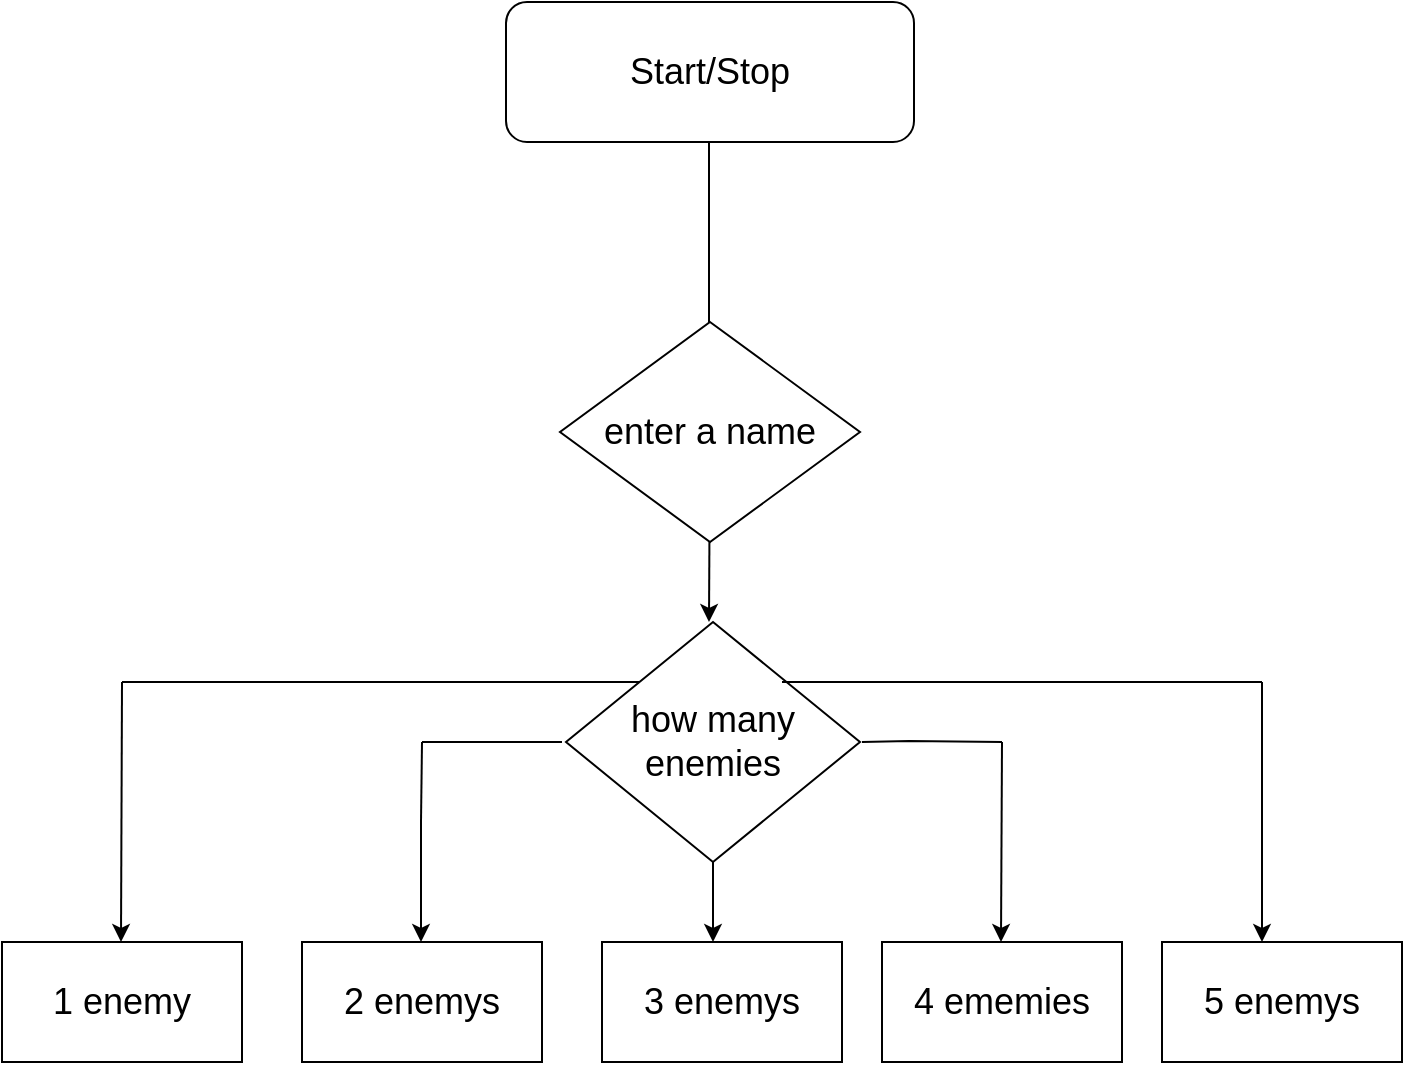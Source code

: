 <mxfile version="20.5.3" type="device"><diagram id="xXwouiL7ck31rNZZbF5T" name="Page-1"><mxGraphModel dx="1411" dy="794" grid="1" gridSize="10" guides="1" tooltips="1" connect="1" arrows="1" fold="1" page="1" pageScale="1" pageWidth="827" pageHeight="1169" math="0" shadow="0"><root><mxCell id="0"/><mxCell id="1" parent="0"/><mxCell id="8h05N3U_E9DandrQqWGn-1" value="&lt;span style=&quot;font-size: 18px;&quot;&gt;Start/Stop&lt;/span&gt;" style="rounded=1;whiteSpace=wrap;html=1;" vertex="1" parent="1"><mxGeometry x="312" y="20" width="204" height="70" as="geometry"/></mxCell><mxCell id="8h05N3U_E9DandrQqWGn-2" value="" style="endArrow=classic;html=1;rounded=0;fontSize=18;" edge="1" parent="1"><mxGeometry width="50" height="50" relative="1" as="geometry"><mxPoint x="413.5" y="90" as="sourcePoint"/><mxPoint x="413.5" y="200" as="targetPoint"/><Array as="points"/></mxGeometry></mxCell><mxCell id="8h05N3U_E9DandrQqWGn-5" value="" style="endArrow=classic;html=1;rounded=0;fontSize=18;startArrow=none;" edge="1" parent="1" source="8h05N3U_E9DandrQqWGn-10"><mxGeometry width="50" height="50" relative="1" as="geometry"><mxPoint x="413.5" y="260" as="sourcePoint"/><mxPoint x="413.5" y="330" as="targetPoint"/></mxGeometry></mxCell><mxCell id="8h05N3U_E9DandrQqWGn-11" value="how many enemies" style="rhombus;whiteSpace=wrap;html=1;fontSize=18;" vertex="1" parent="1"><mxGeometry x="342" y="330" width="147" height="120" as="geometry"/></mxCell><mxCell id="8h05N3U_E9DandrQqWGn-10" value="enter a name" style="rhombus;whiteSpace=wrap;html=1;fontSize=18;" vertex="1" parent="1"><mxGeometry x="339" y="180" width="150" height="110" as="geometry"/></mxCell><mxCell id="8h05N3U_E9DandrQqWGn-15" value="1 enemy" style="rounded=0;whiteSpace=wrap;html=1;fontSize=18;" vertex="1" parent="1"><mxGeometry x="60" y="490" width="120" height="60" as="geometry"/></mxCell><mxCell id="8h05N3U_E9DandrQqWGn-16" value="2 enemys" style="rounded=0;whiteSpace=wrap;html=1;fontSize=18;" vertex="1" parent="1"><mxGeometry x="210" y="490" width="120" height="60" as="geometry"/></mxCell><mxCell id="8h05N3U_E9DandrQqWGn-17" value="3 enemys" style="rounded=0;whiteSpace=wrap;html=1;fontSize=18;" vertex="1" parent="1"><mxGeometry x="360" y="490" width="120" height="60" as="geometry"/></mxCell><mxCell id="8h05N3U_E9DandrQqWGn-18" value="4 ememies" style="rounded=0;whiteSpace=wrap;html=1;fontSize=18;" vertex="1" parent="1"><mxGeometry x="500" y="490" width="120" height="60" as="geometry"/></mxCell><mxCell id="8h05N3U_E9DandrQqWGn-19" value="5 enemys" style="rounded=0;whiteSpace=wrap;html=1;fontSize=18;" vertex="1" parent="1"><mxGeometry x="640" y="490" width="120" height="60" as="geometry"/></mxCell><mxCell id="8h05N3U_E9DandrQqWGn-31" value="" style="endArrow=classic;html=1;rounded=0;fontSize=18;" edge="1" parent="1"><mxGeometry width="50" height="50" relative="1" as="geometry"><mxPoint x="120" y="360" as="sourcePoint"/><mxPoint x="119.5" y="490" as="targetPoint"/></mxGeometry></mxCell><mxCell id="8h05N3U_E9DandrQqWGn-34" value="" style="endArrow=none;html=1;rounded=0;fontSize=18;entryX=0;entryY=0;entryDx=0;entryDy=0;" edge="1" parent="1" target="8h05N3U_E9DandrQqWGn-11"><mxGeometry width="50" height="50" relative="1" as="geometry"><mxPoint x="120" y="360" as="sourcePoint"/><mxPoint x="370" y="360" as="targetPoint"/><Array as="points"><mxPoint x="210" y="360"/></Array></mxGeometry></mxCell><mxCell id="8h05N3U_E9DandrQqWGn-37" value="" style="endArrow=none;html=1;rounded=0;fontSize=18;" edge="1" parent="1"><mxGeometry width="50" height="50" relative="1" as="geometry"><mxPoint x="269.5" y="430" as="sourcePoint"/><mxPoint x="270" y="390" as="targetPoint"/><Array as="points"><mxPoint x="269.5" y="430"/></Array></mxGeometry></mxCell><mxCell id="8h05N3U_E9DandrQqWGn-38" value="" style="endArrow=classic;html=1;rounded=0;fontSize=18;" edge="1" parent="1"><mxGeometry width="50" height="50" relative="1" as="geometry"><mxPoint x="269.5" y="430" as="sourcePoint"/><mxPoint x="269.5" y="490" as="targetPoint"/></mxGeometry></mxCell><mxCell id="8h05N3U_E9DandrQqWGn-39" value="" style="endArrow=none;html=1;rounded=0;fontSize=18;" edge="1" parent="1"><mxGeometry width="50" height="50" relative="1" as="geometry"><mxPoint x="270" y="390" as="sourcePoint"/><mxPoint x="340" y="390" as="targetPoint"/><Array as="points"/></mxGeometry></mxCell><mxCell id="8h05N3U_E9DandrQqWGn-40" value="" style="endArrow=classic;html=1;rounded=0;fontSize=18;exitX=0.5;exitY=1;exitDx=0;exitDy=0;" edge="1" parent="1" source="8h05N3U_E9DandrQqWGn-11"><mxGeometry width="50" height="50" relative="1" as="geometry"><mxPoint x="415" y="430" as="sourcePoint"/><mxPoint x="415.5" y="490" as="targetPoint"/></mxGeometry></mxCell><mxCell id="8h05N3U_E9DandrQqWGn-41" value="" style="endArrow=classic;html=1;rounded=0;fontSize=18;" edge="1" parent="1"><mxGeometry width="50" height="50" relative="1" as="geometry"><mxPoint x="560" y="390" as="sourcePoint"/><mxPoint x="559.5" y="490" as="targetPoint"/></mxGeometry></mxCell><mxCell id="8h05N3U_E9DandrQqWGn-42" value="" style="endArrow=classic;html=1;rounded=0;fontSize=18;" edge="1" parent="1"><mxGeometry width="50" height="50" relative="1" as="geometry"><mxPoint x="690" y="360" as="sourcePoint"/><mxPoint x="690" y="490" as="targetPoint"/></mxGeometry></mxCell><mxCell id="8h05N3U_E9DandrQqWGn-43" value="" style="endArrow=none;html=1;rounded=0;fontSize=18;" edge="1" parent="1"><mxGeometry width="50" height="50" relative="1" as="geometry"><mxPoint x="490" y="390" as="sourcePoint"/><mxPoint x="560" y="390" as="targetPoint"/><Array as="points"><mxPoint x="513.5" y="389.5"/></Array></mxGeometry></mxCell><mxCell id="8h05N3U_E9DandrQqWGn-44" value="" style="endArrow=none;html=1;rounded=0;fontSize=18;" edge="1" parent="1"><mxGeometry width="50" height="50" relative="1" as="geometry"><mxPoint x="450" y="360" as="sourcePoint"/><mxPoint x="690" y="360" as="targetPoint"/></mxGeometry></mxCell></root></mxGraphModel></diagram></mxfile>